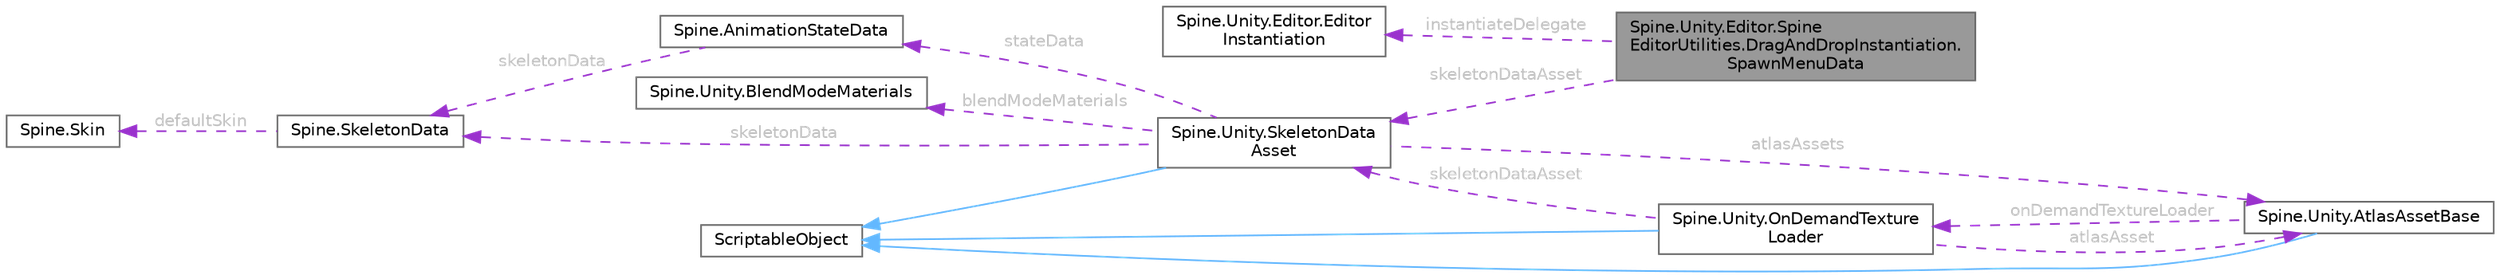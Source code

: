 digraph "Spine.Unity.Editor.SpineEditorUtilities.DragAndDropInstantiation.SpawnMenuData"
{
 // LATEX_PDF_SIZE
  bgcolor="transparent";
  edge [fontname=Helvetica,fontsize=10,labelfontname=Helvetica,labelfontsize=10];
  node [fontname=Helvetica,fontsize=10,shape=box,height=0.2,width=0.4];
  rankdir="LR";
  Node1 [id="Node000001",label="Spine.Unity.Editor.Spine\lEditorUtilities.DragAndDropInstantiation.\lSpawnMenuData",height=0.2,width=0.4,color="gray40", fillcolor="grey60", style="filled", fontcolor="black",tooltip=" "];
  Node2 -> Node1 [id="edge1_Node000001_Node000002",dir="back",color="darkorchid3",style="dashed",tooltip=" ",label=" skeletonDataAsset",fontcolor="grey" ];
  Node2 [id="Node000002",label="Spine.Unity.SkeletonData\lAsset",height=0.2,width=0.4,color="gray40", fillcolor="white", style="filled",URL="$class_spine_1_1_unity_1_1_skeleton_data_asset.html",tooltip=" "];
  Node3 -> Node2 [id="edge2_Node000002_Node000003",dir="back",color="steelblue1",style="solid",tooltip=" "];
  Node3 [id="Node000003",label="ScriptableObject",height=0.2,width=0.4,color="gray40", fillcolor="white", style="filled",tooltip=" "];
  Node4 -> Node2 [id="edge3_Node000002_Node000004",dir="back",color="darkorchid3",style="dashed",tooltip=" ",label=" atlasAssets",fontcolor="grey" ];
  Node4 [id="Node000004",label="Spine.Unity.AtlasAssetBase",height=0.2,width=0.4,color="gray40", fillcolor="white", style="filled",URL="$class_spine_1_1_unity_1_1_atlas_asset_base.html",tooltip=" "];
  Node3 -> Node4 [id="edge4_Node000004_Node000003",dir="back",color="steelblue1",style="solid",tooltip=" "];
  Node5 -> Node4 [id="edge5_Node000004_Node000005",dir="back",color="darkorchid3",style="dashed",tooltip=" ",label=" onDemandTextureLoader",fontcolor="grey" ];
  Node5 [id="Node000005",label="Spine.Unity.OnDemandTexture\lLoader",height=0.2,width=0.4,color="gray40", fillcolor="white", style="filled",URL="$class_spine_1_1_unity_1_1_on_demand_texture_loader.html",tooltip=" "];
  Node3 -> Node5 [id="edge6_Node000005_Node000003",dir="back",color="steelblue1",style="solid",tooltip=" "];
  Node4 -> Node5 [id="edge7_Node000005_Node000004",dir="back",color="darkorchid3",style="dashed",tooltip=" ",label=" atlasAsset",fontcolor="grey" ];
  Node2 -> Node5 [id="edge8_Node000005_Node000002",dir="back",color="darkorchid3",style="dashed",tooltip=" ",label=" skeletonDataAsset",fontcolor="grey" ];
  Node6 -> Node2 [id="edge9_Node000002_Node000006",dir="back",color="darkorchid3",style="dashed",tooltip=" ",label=" blendModeMaterials",fontcolor="grey" ];
  Node6 [id="Node000006",label="Spine.Unity.BlendModeMaterials",height=0.2,width=0.4,color="gray40", fillcolor="white", style="filled",URL="$class_spine_1_1_unity_1_1_blend_mode_materials.html",tooltip=" "];
  Node7 -> Node2 [id="edge10_Node000002_Node000007",dir="back",color="darkorchid3",style="dashed",tooltip=" ",label=" skeletonData",fontcolor="grey" ];
  Node7 [id="Node000007",label="Spine.SkeletonData",height=0.2,width=0.4,color="gray40", fillcolor="white", style="filled",URL="$class_spine_1_1_skeleton_data.html",tooltip="Stores the setup pose and all of the stateless data for a skeleton."];
  Node8 -> Node7 [id="edge11_Node000007_Node000008",dir="back",color="darkorchid3",style="dashed",tooltip=" ",label=" defaultSkin",fontcolor="grey" ];
  Node8 [id="Node000008",label="Spine.Skin",height=0.2,width=0.4,color="gray40", fillcolor="white", style="filled",URL="$class_spine_1_1_skin.html",tooltip="Stores attachments by slot index and attachment name."];
  Node9 -> Node2 [id="edge12_Node000002_Node000009",dir="back",color="darkorchid3",style="dashed",tooltip=" ",label=" stateData",fontcolor="grey" ];
  Node9 [id="Node000009",label="Spine.AnimationStateData",height=0.2,width=0.4,color="gray40", fillcolor="white", style="filled",URL="$class_spine_1_1_animation_state_data.html",tooltip="Stores mix (crossfade) durations to be applied when AnimationState animations are changed."];
  Node7 -> Node9 [id="edge13_Node000009_Node000007",dir="back",color="darkorchid3",style="dashed",tooltip=" ",label=" skeletonData",fontcolor="grey" ];
  Node10 -> Node1 [id="edge14_Node000001_Node000010",dir="back",color="darkorchid3",style="dashed",tooltip=" ",label=" instantiateDelegate",fontcolor="grey" ];
  Node10 [id="Node000010",label="Spine.Unity.Editor.Editor\lInstantiation",height=0.2,width=0.4,color="gray40", fillcolor="white", style="filled",URL="$class_spine_1_1_unity_1_1_editor_1_1_editor_instantiation.html",tooltip=" "];
}
